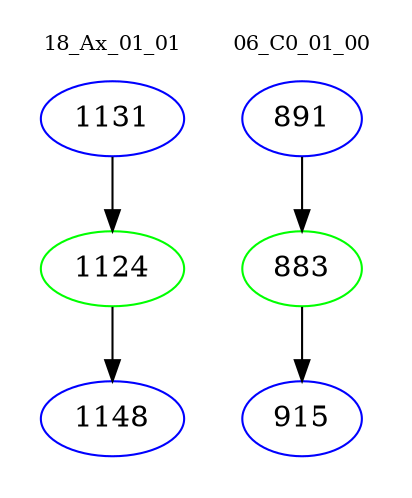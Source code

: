 digraph{
subgraph cluster_0 {
color = white
label = "18_Ax_01_01";
fontsize=10;
T0_1131 [label="1131", color="blue"]
T0_1131 -> T0_1124 [color="black"]
T0_1124 [label="1124", color="green"]
T0_1124 -> T0_1148 [color="black"]
T0_1148 [label="1148", color="blue"]
}
subgraph cluster_1 {
color = white
label = "06_C0_01_00";
fontsize=10;
T1_891 [label="891", color="blue"]
T1_891 -> T1_883 [color="black"]
T1_883 [label="883", color="green"]
T1_883 -> T1_915 [color="black"]
T1_915 [label="915", color="blue"]
}
}
